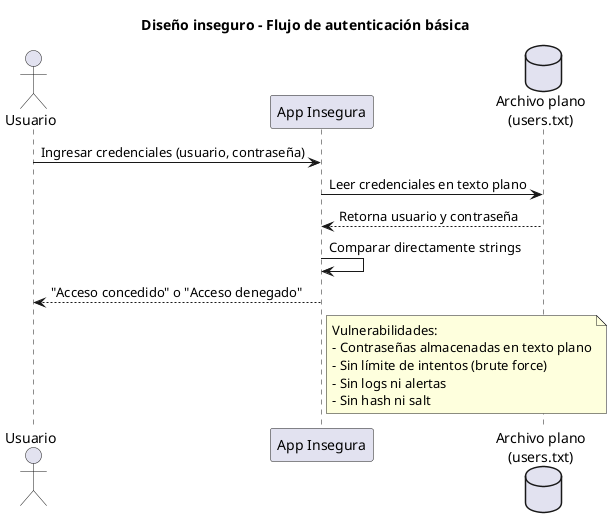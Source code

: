 @startuml
title Diseño inseguro - Flujo de autenticación básica

actor Usuario
participant "App Insegura" as App
database "Archivo plano\n(users.txt)" as DB

Usuario -> App : Ingresar credenciales (usuario, contraseña)
App -> DB : Leer credenciales en texto plano
DB --> App : Retorna usuario y contraseña
App -> App : Comparar directamente strings
App --> Usuario : "Acceso concedido" o "Acceso denegado"

note right of App
Vulnerabilidades:
- Contraseñas almacenadas en texto plano
- Sin límite de intentos (brute force)
- Sin logs ni alertas
- Sin hash ni salt
end note
@enduml

